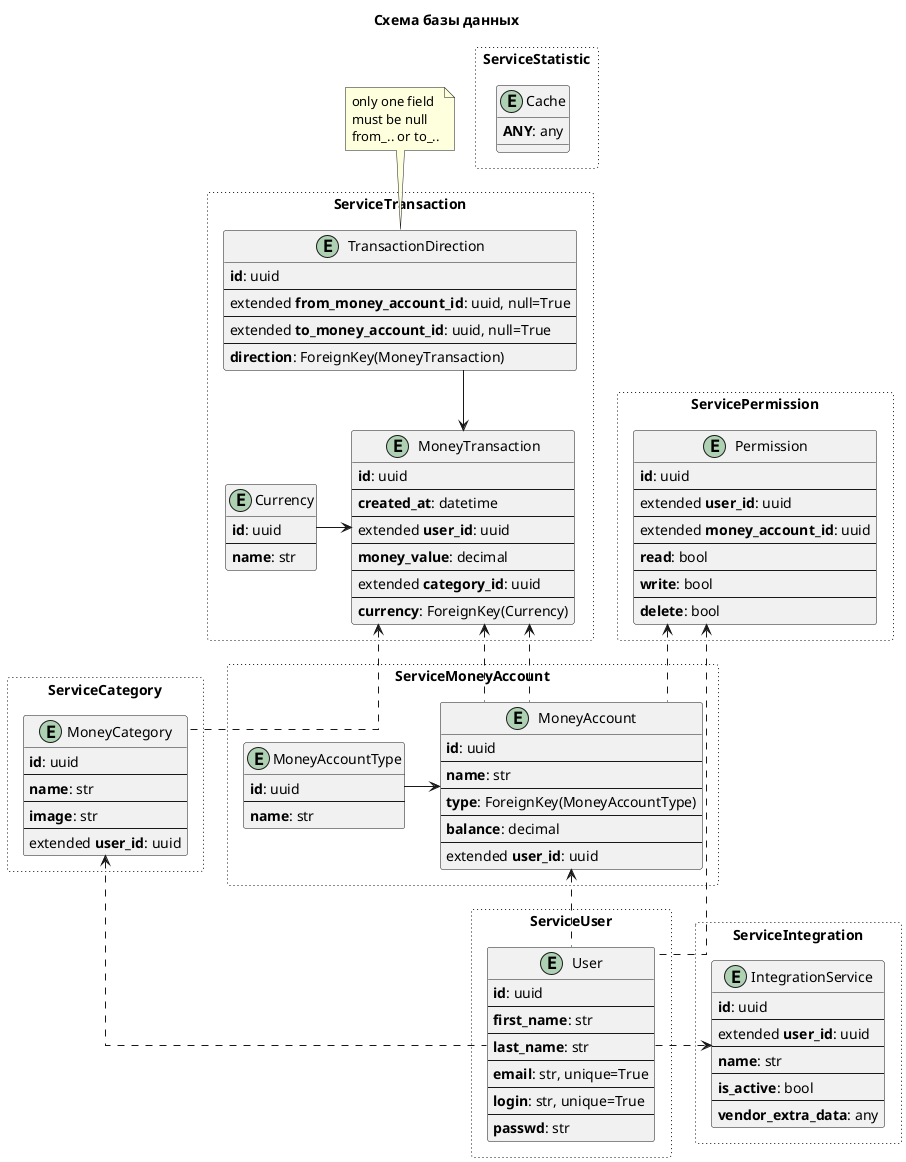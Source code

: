 @startuml
'https://plantuml.com/class-diagram

skinparam linetype ortho
title Схема базы данных


'TODO need add entity auth (contains token..)
'TODO need add entity relationships (sended request..)

rectangle ServiceUser #line.dotted {
    entity User {
        **id**: uuid
        --
        **first_name**: str
        --
        **last_name**: str
        --
        **email**: str, unique=True
        --
        **login**: str, unique=True
        --
        **passwd**: str
    }
}



rectangle ServiceMoneyAccount #line.dotted {
    entity MoneyAccountType {
        **id**: uuid
        --
        **name**: str
    }

    entity MoneyAccount {
        **id**: uuid
        --
        **name**: str
        --
        **type**: ForeignKey(MoneyAccountType)
        --
        **balance**: decimal
        --
        extended **user_id**: uuid
    }
}

rectangle ServiceCategory #line.dotted {
    entity MoneyCategory {
        **id**: uuid
        --
        **name**: str
        --
        **image**: str
        --
        extended **user_id**: uuid
    }
}

rectangle ServiceTransaction #line.dotted {
    entity MoneyTransaction {
        **id**: uuid
        --
        **created_at**: datetime
        --
        extended **user_id**: uuid
        --
        **money_value**: decimal
        --
        extended **category_id**: uuid
        --
        **currency**: ForeignKey(Currency)
    }

    entity TransactionDirection {
    **id**: uuid
    --
    extended **from_money_account_id**: uuid, null=True
    --
    extended **to_money_account_id**: uuid, null=True
    --
    **direction**: ForeignKey(MoneyTransaction)
    }

    entity Currency {
        **id**: uuid
        --
        **name**: str
    }
}

rectangle ServiceIntegration #line.dotted {
    entity IntegrationService {
        **id**: uuid
        --
        extended **user_id**: uuid
        --
        **name**: str
        --
        **is_active**: bool
        --
        **vendor_extra_data**: any
    }
}

rectangle ServicePermission #line.dotted {
    entity Permission {
        **id**: uuid
        --
        extended **user_id**: uuid
        --
        extended **money_account_id**: uuid
        --
        **read**: bool
        --
        **write**: bool
        --
        **delete**: bool
    }
}

rectangle ServiceStatistic #line.dotted {
    entity Cache {
        **ANY**: any
    }
}

MoneyAccountType -> MoneyAccount
Currency -> MoneyTransaction

note top of TransactionDirection
    only one field
    must be null
    from_.. or to_..
end note

MoneyCategory <-. User
IntegrationService <-left. User
Permission <-. MoneyAccount
Permission <-. User
MoneyTransaction <-. MoneyAccount
MoneyTransaction <-. MoneyAccount
MoneyTransaction <-. MoneyCategory
MoneyAccount <-. User
TransactionDirection --> MoneyTransaction
@enduml